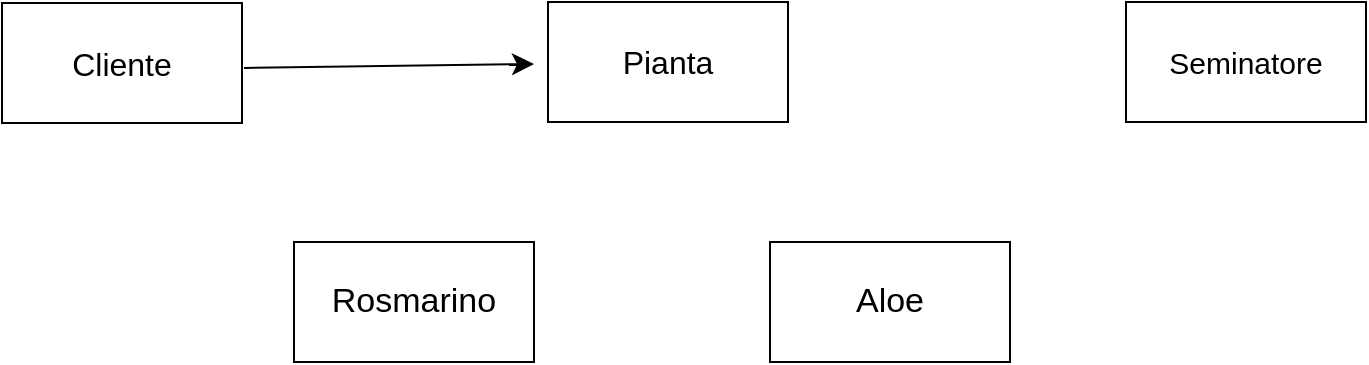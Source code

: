 <mxfile version="24.2.2" type="github">
  <diagram name="Page-1" id="J2bN3BYO9xf3R3a1EGYb">
    <mxGraphModel dx="1636" dy="473" grid="0" gridSize="10" guides="1" tooltips="1" connect="1" arrows="1" fold="1" page="0" pageScale="1" pageWidth="850" pageHeight="1100" math="0" shadow="0">
      <root>
        <mxCell id="0" />
        <mxCell id="1" parent="0" />
        <mxCell id="eAJIiWixB_xyd84iNZAI-1" value="&lt;font style=&quot;font-size: 16px;&quot;&gt;Pianta&lt;/font&gt;" style="rounded=0;whiteSpace=wrap;html=1;" vertex="1" parent="1">
          <mxGeometry x="-452" y="62" width="120" height="60" as="geometry" />
        </mxCell>
        <mxCell id="eAJIiWixB_xyd84iNZAI-4" value="&lt;font style=&quot;font-size: 16px;&quot;&gt;Cliente&lt;/font&gt;" style="rounded=0;whiteSpace=wrap;html=1;" vertex="1" parent="1">
          <mxGeometry x="-725" y="62.5" width="120" height="60" as="geometry" />
        </mxCell>
        <mxCell id="eAJIiWixB_xyd84iNZAI-8" value="&lt;font style=&quot;font-size: 15px;&quot;&gt;Seminatore&lt;/font&gt;" style="rounded=0;whiteSpace=wrap;html=1;" vertex="1" parent="1">
          <mxGeometry x="-163" y="62" width="120" height="60" as="geometry" />
        </mxCell>
        <mxCell id="eAJIiWixB_xyd84iNZAI-10" value="" style="endArrow=classic;html=1;rounded=0;fontSize=12;startSize=8;endSize=8;curved=1;" edge="1" parent="1">
          <mxGeometry width="50" height="50" relative="1" as="geometry">
            <mxPoint x="-604" y="95" as="sourcePoint" />
            <mxPoint x="-459" y="93" as="targetPoint" />
            <Array as="points" />
          </mxGeometry>
        </mxCell>
        <mxCell id="eAJIiWixB_xyd84iNZAI-11" value="&lt;font style=&quot;font-size: 17px;&quot;&gt;Rosmarino&lt;/font&gt;" style="rounded=0;whiteSpace=wrap;html=1;" vertex="1" parent="1">
          <mxGeometry x="-579" y="182" width="120" height="60" as="geometry" />
        </mxCell>
        <mxCell id="eAJIiWixB_xyd84iNZAI-12" value="&lt;font style=&quot;font-size: 17px;&quot;&gt;Aloe&lt;/font&gt;" style="rounded=0;whiteSpace=wrap;html=1;" vertex="1" parent="1">
          <mxGeometry x="-341" y="182" width="120" height="60" as="geometry" />
        </mxCell>
      </root>
    </mxGraphModel>
  </diagram>
</mxfile>
